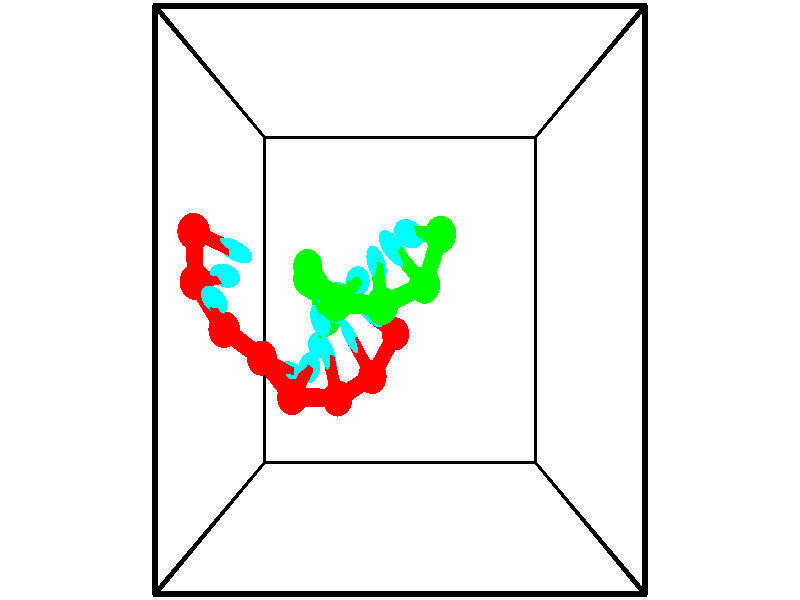 // switches for output
#declare DRAW_BASES = 1; // possible values are 0, 1; only relevant for DNA ribbons
#declare DRAW_BASES_TYPE = 3; // possible values are 1, 2, 3; only relevant for DNA ribbons
#declare DRAW_FOG = 0; // set to 1 to enable fog

#include "colors.inc"

#include "transforms.inc"
background { rgb <1, 1, 1>}

#default {
   normal{
       ripples 0.25
       frequency 0.20
       turbulence 0.2
       lambda 5
   }
	finish {
		phong 0.1
		phong_size 40.
	}
}

// original window dimensions: 1024x640


// camera settings

camera {
	sky <-0, 1, 0>
	up <-0, 1, 0>
	right 1.6 * <1, 0, 0>
	location <2.5, 2.5, 11.1562>
	look_at <2.5, 2.5, 2.5>
	direction <0, 0, -8.6562>
	angle 67.0682
}


# declare cpy_camera_pos = <2.5, 2.5, 11.1562>;
# if (DRAW_FOG = 1)
fog {
	fog_type 2
	up vnormalize(cpy_camera_pos)
	color rgbt<1,1,1,0.3>
	distance 1e-5
	fog_alt 3e-3
	fog_offset 4
}
# end


// LIGHTS

# declare lum = 6;
global_settings {
	ambient_light rgb lum * <0.05, 0.05, 0.05>
	max_trace_level 15
}# declare cpy_direct_light_amount = 0.25;
light_source
{	1000 * <-1, -1, 1>,
	rgb lum * cpy_direct_light_amount
	parallel
}

light_source
{	1000 * <1, 1, -1>,
	rgb lum * cpy_direct_light_amount
	parallel
}

// strand 0

// nucleotide -1

// particle -1
sphere {
	<-0.847029, 3.426494, 1.358753> 0.250000
	pigment { color rgbt <1,0,0,0> }
	no_shadow
}
cylinder {
	<-0.475311, 3.281464, 1.330612>,  <-0.252281, 3.194445, 1.313728>, 0.100000
	pigment { color rgbt <1,0,0,0> }
	no_shadow
}
cylinder {
	<-0.475311, 3.281464, 1.330612>,  <-0.847029, 3.426494, 1.358753>, 0.100000
	pigment { color rgbt <1,0,0,0> }
	no_shadow
}

// particle -1
sphere {
	<-0.475311, 3.281464, 1.330612> 0.100000
	pigment { color rgbt <1,0,0,0> }
	no_shadow
}
sphere {
	0, 1
	scale<0.080000,0.200000,0.300000>
	matrix <-0.241933, -0.741509, 0.625806,
		-0.279068, -0.564538, -0.776799,
		0.929295, -0.362576, -0.070351,
		-0.196523, 3.172691, 1.309507>
	pigment { color rgbt <0,1,1,0> }
	no_shadow
}
cylinder {
	<-0.883375, 2.750053, 1.164225>,  <-0.847029, 3.426494, 1.358753>, 0.130000
	pigment { color rgbt <1,0,0,0> }
	no_shadow
}

// nucleotide -1

// particle -1
sphere {
	<-0.883375, 2.750053, 1.164225> 0.250000
	pigment { color rgbt <1,0,0,0> }
	no_shadow
}
cylinder {
	<-0.546173, 2.790794, 1.375496>,  <-0.343852, 2.815239, 1.502258>, 0.100000
	pigment { color rgbt <1,0,0,0> }
	no_shadow
}
cylinder {
	<-0.546173, 2.790794, 1.375496>,  <-0.883375, 2.750053, 1.164225>, 0.100000
	pigment { color rgbt <1,0,0,0> }
	no_shadow
}

// particle -1
sphere {
	<-0.546173, 2.790794, 1.375496> 0.100000
	pigment { color rgbt <1,0,0,0> }
	no_shadow
}
sphere {
	0, 1
	scale<0.080000,0.200000,0.300000>
	matrix <-0.320585, -0.693336, 0.645376,
		0.431937, -0.713380, -0.551833,
		0.843004, 0.101852, 0.528177,
		-0.293272, 2.821350, 1.533949>
	pigment { color rgbt <0,1,1,0> }
	no_shadow
}
cylinder {
	<-0.393970, 2.092390, 1.211428>,  <-0.883375, 2.750053, 1.164225>, 0.130000
	pigment { color rgbt <1,0,0,0> }
	no_shadow
}

// nucleotide -1

// particle -1
sphere {
	<-0.393970, 2.092390, 1.211428> 0.250000
	pigment { color rgbt <1,0,0,0> }
	no_shadow
}
cylinder {
	<-0.387566, 2.322670, 1.538429>,  <-0.383723, 2.460838, 1.734630>, 0.100000
	pigment { color rgbt <1,0,0,0> }
	no_shadow
}
cylinder {
	<-0.387566, 2.322670, 1.538429>,  <-0.393970, 2.092390, 1.211428>, 0.100000
	pigment { color rgbt <1,0,0,0> }
	no_shadow
}

// particle -1
sphere {
	<-0.387566, 2.322670, 1.538429> 0.100000
	pigment { color rgbt <1,0,0,0> }
	no_shadow
}
sphere {
	0, 1
	scale<0.080000,0.200000,0.300000>
	matrix <-0.159744, -0.805634, 0.570470,
		0.987029, -0.139726, 0.079065,
		0.016012, 0.575700, 0.817504,
		-0.382762, 2.495380, 1.783680>
	pigment { color rgbt <0,1,1,0> }
	no_shadow
}
cylinder {
	<0.131110, 1.669201, 0.796656>,  <-0.393970, 2.092390, 1.211428>, 0.130000
	pigment { color rgbt <1,0,0,0> }
	no_shadow
}

// nucleotide -1

// particle -1
sphere {
	<0.131110, 1.669201, 0.796656> 0.250000
	pigment { color rgbt <1,0,0,0> }
	no_shadow
}
cylinder {
	<0.393517, 1.507507, 0.541710>,  <0.550961, 1.410491, 0.388742>, 0.100000
	pigment { color rgbt <1,0,0,0> }
	no_shadow
}
cylinder {
	<0.393517, 1.507507, 0.541710>,  <0.131110, 1.669201, 0.796656>, 0.100000
	pigment { color rgbt <1,0,0,0> }
	no_shadow
}

// particle -1
sphere {
	<0.393517, 1.507507, 0.541710> 0.100000
	pigment { color rgbt <1,0,0,0> }
	no_shadow
}
sphere {
	0, 1
	scale<0.080000,0.200000,0.300000>
	matrix <0.749286, 0.450204, 0.485681,
		0.090615, -0.796185, 0.598230,
		0.656017, -0.404235, -0.637366,
		0.590322, 1.386237, 0.350500>
	pigment { color rgbt <0,1,1,0> }
	no_shadow
}
cylinder {
	<0.704497, 1.152241, 1.080454>,  <0.131110, 1.669201, 0.796656>, 0.130000
	pigment { color rgbt <1,0,0,0> }
	no_shadow
}

// nucleotide -1

// particle -1
sphere {
	<0.704497, 1.152241, 1.080454> 0.250000
	pigment { color rgbt <1,0,0,0> }
	no_shadow
}
cylinder {
	<0.819244, 1.356384, 0.756172>,  <0.888093, 1.478870, 0.561603>, 0.100000
	pigment { color rgbt <1,0,0,0> }
	no_shadow
}
cylinder {
	<0.819244, 1.356384, 0.756172>,  <0.704497, 1.152241, 1.080454>, 0.100000
	pigment { color rgbt <1,0,0,0> }
	no_shadow
}

// particle -1
sphere {
	<0.819244, 1.356384, 0.756172> 0.100000
	pigment { color rgbt <1,0,0,0> }
	no_shadow
}
sphere {
	0, 1
	scale<0.080000,0.200000,0.300000>
	matrix <0.711862, 0.452749, 0.536909,
		0.641060, -0.731132, -0.233425,
		0.286869, 0.510357, -0.810705,
		0.905305, 1.509491, 0.512961>
	pigment { color rgbt <0,1,1,0> }
	no_shadow
}
cylinder {
	<1.449603, 1.115436, 0.974786>,  <0.704497, 1.152241, 1.080454>, 0.130000
	pigment { color rgbt <1,0,0,0> }
	no_shadow
}

// nucleotide -1

// particle -1
sphere {
	<1.449603, 1.115436, 0.974786> 0.250000
	pigment { color rgbt <1,0,0,0> }
	no_shadow
}
cylinder {
	<1.333961, 1.449905, 0.788353>,  <1.264576, 1.650587, 0.676493>, 0.100000
	pigment { color rgbt <1,0,0,0> }
	no_shadow
}
cylinder {
	<1.333961, 1.449905, 0.788353>,  <1.449603, 1.115436, 0.974786>, 0.100000
	pigment { color rgbt <1,0,0,0> }
	no_shadow
}

// particle -1
sphere {
	<1.333961, 1.449905, 0.788353> 0.100000
	pigment { color rgbt <1,0,0,0> }
	no_shadow
}
sphere {
	0, 1
	scale<0.080000,0.200000,0.300000>
	matrix <0.823492, 0.465492, 0.324313,
		0.488139, -0.290054, -0.823158,
		-0.289105, 0.836174, -0.466082,
		1.247230, 1.700758, 0.648528>
	pigment { color rgbt <0,1,1,0> }
	no_shadow
}
cylinder {
	<2.013996, 1.377415, 0.560380>,  <1.449603, 1.115436, 0.974786>, 0.130000
	pigment { color rgbt <1,0,0,0> }
	no_shadow
}

// nucleotide -1

// particle -1
sphere {
	<2.013996, 1.377415, 0.560380> 0.250000
	pigment { color rgbt <1,0,0,0> }
	no_shadow
}
cylinder {
	<1.796669, 1.712753, 0.578186>,  <1.666273, 1.913957, 0.588870>, 0.100000
	pigment { color rgbt <1,0,0,0> }
	no_shadow
}
cylinder {
	<1.796669, 1.712753, 0.578186>,  <2.013996, 1.377415, 0.560380>, 0.100000
	pigment { color rgbt <1,0,0,0> }
	no_shadow
}

// particle -1
sphere {
	<1.796669, 1.712753, 0.578186> 0.100000
	pigment { color rgbt <1,0,0,0> }
	no_shadow
}
sphere {
	0, 1
	scale<0.080000,0.200000,0.300000>
	matrix <0.820846, 0.519356, 0.237657,
		0.176120, 0.165663, -0.970329,
		-0.543317, 0.838347, 0.044515,
		1.633674, 1.964257, 0.591540>
	pigment { color rgbt <0,1,1,0> }
	no_shadow
}
cylinder {
	<2.417923, 1.986640, 0.191897>,  <2.013996, 1.377415, 0.560380>, 0.130000
	pigment { color rgbt <1,0,0,0> }
	no_shadow
}

// nucleotide -1

// particle -1
sphere {
	<2.417923, 1.986640, 0.191897> 0.250000
	pigment { color rgbt <1,0,0,0> }
	no_shadow
}
cylinder {
	<2.167343, 2.152626, 0.455826>,  <2.016995, 2.252218, 0.614183>, 0.100000
	pigment { color rgbt <1,0,0,0> }
	no_shadow
}
cylinder {
	<2.167343, 2.152626, 0.455826>,  <2.417923, 1.986640, 0.191897>, 0.100000
	pigment { color rgbt <1,0,0,0> }
	no_shadow
}

// particle -1
sphere {
	<2.167343, 2.152626, 0.455826> 0.100000
	pigment { color rgbt <1,0,0,0> }
	no_shadow
}
sphere {
	0, 1
	scale<0.080000,0.200000,0.300000>
	matrix <0.654737, 0.739462, 0.156572,
		-0.422942, 0.530095, -0.734928,
		-0.626449, 0.414964, 0.659823,
		1.979408, 2.277115, 0.653773>
	pigment { color rgbt <0,1,1,0> }
	no_shadow
}
// strand 1

// nucleotide -1

// particle -1
sphere {
	<3.153864, 3.380214, 1.415193> 0.250000
	pigment { color rgbt <0,1,0,0> }
	no_shadow
}
cylinder {
	<2.861855, 3.362747, 1.688004>,  <2.686649, 3.352267, 1.851690>, 0.100000
	pigment { color rgbt <0,1,0,0> }
	no_shadow
}
cylinder {
	<2.861855, 3.362747, 1.688004>,  <3.153864, 3.380214, 1.415193>, 0.100000
	pigment { color rgbt <0,1,0,0> }
	no_shadow
}

// particle -1
sphere {
	<2.861855, 3.362747, 1.688004> 0.100000
	pigment { color rgbt <0,1,0,0> }
	no_shadow
}
sphere {
	0, 1
	scale<0.080000,0.200000,0.300000>
	matrix <-0.629140, -0.346833, -0.695622,
		0.266925, -0.936910, 0.225723,
		-0.730023, -0.043667, 0.682026,
		2.642848, 3.349647, 1.892611>
	pigment { color rgbt <0,1,1,0> }
	no_shadow
}
cylinder {
	<2.891331, 2.700238, 1.474027>,  <3.153864, 3.380214, 1.415193>, 0.130000
	pigment { color rgbt <0,1,0,0> }
	no_shadow
}

// nucleotide -1

// particle -1
sphere {
	<2.891331, 2.700238, 1.474027> 0.250000
	pigment { color rgbt <0,1,0,0> }
	no_shadow
}
cylinder {
	<2.610249, 2.973618, 1.553123>,  <2.441599, 3.137645, 1.600581>, 0.100000
	pigment { color rgbt <0,1,0,0> }
	no_shadow
}
cylinder {
	<2.610249, 2.973618, 1.553123>,  <2.891331, 2.700238, 1.474027>, 0.100000
	pigment { color rgbt <0,1,0,0> }
	no_shadow
}

// particle -1
sphere {
	<2.610249, 2.973618, 1.553123> 0.100000
	pigment { color rgbt <0,1,0,0> }
	no_shadow
}
sphere {
	0, 1
	scale<0.080000,0.200000,0.300000>
	matrix <-0.590106, -0.404602, -0.698621,
		-0.397444, -0.607634, 0.687618,
		-0.702718, 0.683431, 0.197762,
		2.399436, 3.178652, 1.612446>
	pigment { color rgbt <0,1,1,0> }
	no_shadow
}
cylinder {
	<2.222003, 2.425711, 1.758100>,  <2.891331, 2.700238, 1.474027>, 0.130000
	pigment { color rgbt <0,1,0,0> }
	no_shadow
}

// nucleotide -1

// particle -1
sphere {
	<2.222003, 2.425711, 1.758100> 0.250000
	pigment { color rgbt <0,1,0,0> }
	no_shadow
}
cylinder {
	<2.163857, 2.748871, 1.529655>,  <2.128969, 2.942767, 1.392589>, 0.100000
	pigment { color rgbt <0,1,0,0> }
	no_shadow
}
cylinder {
	<2.163857, 2.748871, 1.529655>,  <2.222003, 2.425711, 1.758100>, 0.100000
	pigment { color rgbt <0,1,0,0> }
	no_shadow
}

// particle -1
sphere {
	<2.163857, 2.748871, 1.529655> 0.100000
	pigment { color rgbt <0,1,0,0> }
	no_shadow
}
sphere {
	0, 1
	scale<0.080000,0.200000,0.300000>
	matrix <-0.666056, -0.506755, -0.547328,
		-0.731600, 0.300830, 0.611771,
		-0.145365, 0.807899, -0.571112,
		2.120247, 2.991241, 1.358322>
	pigment { color rgbt <0,1,1,0> }
	no_shadow
}
cylinder {
	<1.506054, 2.466418, 1.763015>,  <2.222003, 2.425711, 1.758100>, 0.130000
	pigment { color rgbt <0,1,0,0> }
	no_shadow
}

// nucleotide -1

// particle -1
sphere {
	<1.506054, 2.466418, 1.763015> 0.250000
	pigment { color rgbt <0,1,0,0> }
	no_shadow
}
cylinder {
	<1.678814, 2.635254, 1.444191>,  <1.782470, 2.736556, 1.252897>, 0.100000
	pigment { color rgbt <0,1,0,0> }
	no_shadow
}
cylinder {
	<1.678814, 2.635254, 1.444191>,  <1.506054, 2.466418, 1.763015>, 0.100000
	pigment { color rgbt <0,1,0,0> }
	no_shadow
}

// particle -1
sphere {
	<1.678814, 2.635254, 1.444191> 0.100000
	pigment { color rgbt <0,1,0,0> }
	no_shadow
}
sphere {
	0, 1
	scale<0.080000,0.200000,0.300000>
	matrix <-0.693419, -0.409715, -0.592709,
		-0.576743, 0.808687, 0.115729,
		0.431900, 0.422090, -0.797059,
		1.808384, 2.761881, 1.205073>
	pigment { color rgbt <0,1,1,0> }
	no_shadow
}
cylinder {
	<1.015589, 2.790380, 1.325427>,  <1.506054, 2.466418, 1.763015>, 0.130000
	pigment { color rgbt <0,1,0,0> }
	no_shadow
}

// nucleotide -1

// particle -1
sphere {
	<1.015589, 2.790380, 1.325427> 0.250000
	pigment { color rgbt <0,1,0,0> }
	no_shadow
}
cylinder {
	<1.326591, 2.659317, 1.110718>,  <1.513193, 2.580679, 0.981892>, 0.100000
	pigment { color rgbt <0,1,0,0> }
	no_shadow
}
cylinder {
	<1.326591, 2.659317, 1.110718>,  <1.015589, 2.790380, 1.325427>, 0.100000
	pigment { color rgbt <0,1,0,0> }
	no_shadow
}

// particle -1
sphere {
	<1.326591, 2.659317, 1.110718> 0.100000
	pigment { color rgbt <0,1,0,0> }
	no_shadow
}
sphere {
	0, 1
	scale<0.080000,0.200000,0.300000>
	matrix <-0.626049, -0.484120, -0.611303,
		-0.059566, 0.811338, -0.581535,
		0.777505, -0.327657, -0.536774,
		1.559843, 2.561020, 0.949686>
	pigment { color rgbt <0,1,1,0> }
	no_shadow
}
cylinder {
	<0.888675, 2.990311, 0.618035>,  <1.015589, 2.790380, 1.325427>, 0.130000
	pigment { color rgbt <0,1,0,0> }
	no_shadow
}

// nucleotide -1

// particle -1
sphere {
	<0.888675, 2.990311, 0.618035> 0.250000
	pigment { color rgbt <0,1,0,0> }
	no_shadow
}
cylinder {
	<1.117542, 2.662292, 0.613159>,  <1.254863, 2.465482, 0.610234>, 0.100000
	pigment { color rgbt <0,1,0,0> }
	no_shadow
}
cylinder {
	<1.117542, 2.662292, 0.613159>,  <0.888675, 2.990311, 0.618035>, 0.100000
	pigment { color rgbt <0,1,0,0> }
	no_shadow
}

// particle -1
sphere {
	<1.117542, 2.662292, 0.613159> 0.100000
	pigment { color rgbt <0,1,0,0> }
	no_shadow
}
sphere {
	0, 1
	scale<0.080000,0.200000,0.300000>
	matrix <-0.558451, -0.378676, -0.738063,
		0.600629, 0.429103, -0.674622,
		0.572169, -0.820045, -0.012189,
		1.289193, 2.416279, 0.609502>
	pigment { color rgbt <0,1,1,0> }
	no_shadow
}
cylinder {
	<0.917064, 2.736694, -0.091878>,  <0.888675, 2.990311, 0.618035>, 0.130000
	pigment { color rgbt <0,1,0,0> }
	no_shadow
}

// nucleotide -1

// particle -1
sphere {
	<0.917064, 2.736694, -0.091878> 0.250000
	pigment { color rgbt <0,1,0,0> }
	no_shadow
}
cylinder {
	<1.005585, 2.428406, 0.147125>,  <1.058697, 2.243433, 0.290527>, 0.100000
	pigment { color rgbt <0,1,0,0> }
	no_shadow
}
cylinder {
	<1.005585, 2.428406, 0.147125>,  <0.917064, 2.736694, -0.091878>, 0.100000
	pigment { color rgbt <0,1,0,0> }
	no_shadow
}

// particle -1
sphere {
	<1.005585, 2.428406, 0.147125> 0.100000
	pigment { color rgbt <0,1,0,0> }
	no_shadow
}
sphere {
	0, 1
	scale<0.080000,0.200000,0.300000>
	matrix <-0.560259, -0.601976, -0.568977,
		0.798208, -0.208844, -0.565021,
		0.221301, -0.770720, 0.597508,
		1.071975, 2.197190, 0.326378>
	pigment { color rgbt <0,1,1,0> }
	no_shadow
}
cylinder {
	<1.098278, 2.176410, -0.533354>,  <0.917064, 2.736694, -0.091878>, 0.130000
	pigment { color rgbt <0,1,0,0> }
	no_shadow
}

// nucleotide -1

// particle -1
sphere {
	<1.098278, 2.176410, -0.533354> 0.250000
	pigment { color rgbt <0,1,0,0> }
	no_shadow
}
cylinder {
	<1.045662, 1.970795, -0.194305>,  <1.014092, 1.847426, 0.009124>, 0.100000
	pigment { color rgbt <0,1,0,0> }
	no_shadow
}
cylinder {
	<1.045662, 1.970795, -0.194305>,  <1.098278, 2.176410, -0.533354>, 0.100000
	pigment { color rgbt <0,1,0,0> }
	no_shadow
}

// particle -1
sphere {
	<1.045662, 1.970795, -0.194305> 0.100000
	pigment { color rgbt <0,1,0,0> }
	no_shadow
}
sphere {
	0, 1
	scale<0.080000,0.200000,0.300000>
	matrix <-0.461382, -0.725048, -0.511304,
		0.877396, -0.458334, -0.141795,
		-0.131539, -0.514038, 0.847622,
		1.006200, 1.816583, 0.059981>
	pigment { color rgbt <0,1,1,0> }
	no_shadow
}
// box output
cylinder {
	<0.000000, 0.000000, 0.000000>,  <5.000000, 0.000000, 0.000000>, 0.025000
	pigment { color rgbt <0,0,0,0> }
	no_shadow
}
cylinder {
	<0.000000, 0.000000, 0.000000>,  <0.000000, 5.000000, 0.000000>, 0.025000
	pigment { color rgbt <0,0,0,0> }
	no_shadow
}
cylinder {
	<0.000000, 0.000000, 0.000000>,  <0.000000, 0.000000, 5.000000>, 0.025000
	pigment { color rgbt <0,0,0,0> }
	no_shadow
}
cylinder {
	<5.000000, 5.000000, 5.000000>,  <0.000000, 5.000000, 5.000000>, 0.025000
	pigment { color rgbt <0,0,0,0> }
	no_shadow
}
cylinder {
	<5.000000, 5.000000, 5.000000>,  <5.000000, 0.000000, 5.000000>, 0.025000
	pigment { color rgbt <0,0,0,0> }
	no_shadow
}
cylinder {
	<5.000000, 5.000000, 5.000000>,  <5.000000, 5.000000, 0.000000>, 0.025000
	pigment { color rgbt <0,0,0,0> }
	no_shadow
}
cylinder {
	<0.000000, 0.000000, 5.000000>,  <0.000000, 5.000000, 5.000000>, 0.025000
	pigment { color rgbt <0,0,0,0> }
	no_shadow
}
cylinder {
	<0.000000, 0.000000, 5.000000>,  <5.000000, 0.000000, 5.000000>, 0.025000
	pigment { color rgbt <0,0,0,0> }
	no_shadow
}
cylinder {
	<5.000000, 5.000000, 0.000000>,  <0.000000, 5.000000, 0.000000>, 0.025000
	pigment { color rgbt <0,0,0,0> }
	no_shadow
}
cylinder {
	<5.000000, 5.000000, 0.000000>,  <5.000000, 0.000000, 0.000000>, 0.025000
	pigment { color rgbt <0,0,0,0> }
	no_shadow
}
cylinder {
	<5.000000, 0.000000, 5.000000>,  <5.000000, 0.000000, 0.000000>, 0.025000
	pigment { color rgbt <0,0,0,0> }
	no_shadow
}
cylinder {
	<0.000000, 5.000000, 0.000000>,  <0.000000, 5.000000, 5.000000>, 0.025000
	pigment { color rgbt <0,0,0,0> }
	no_shadow
}
// end of box output
